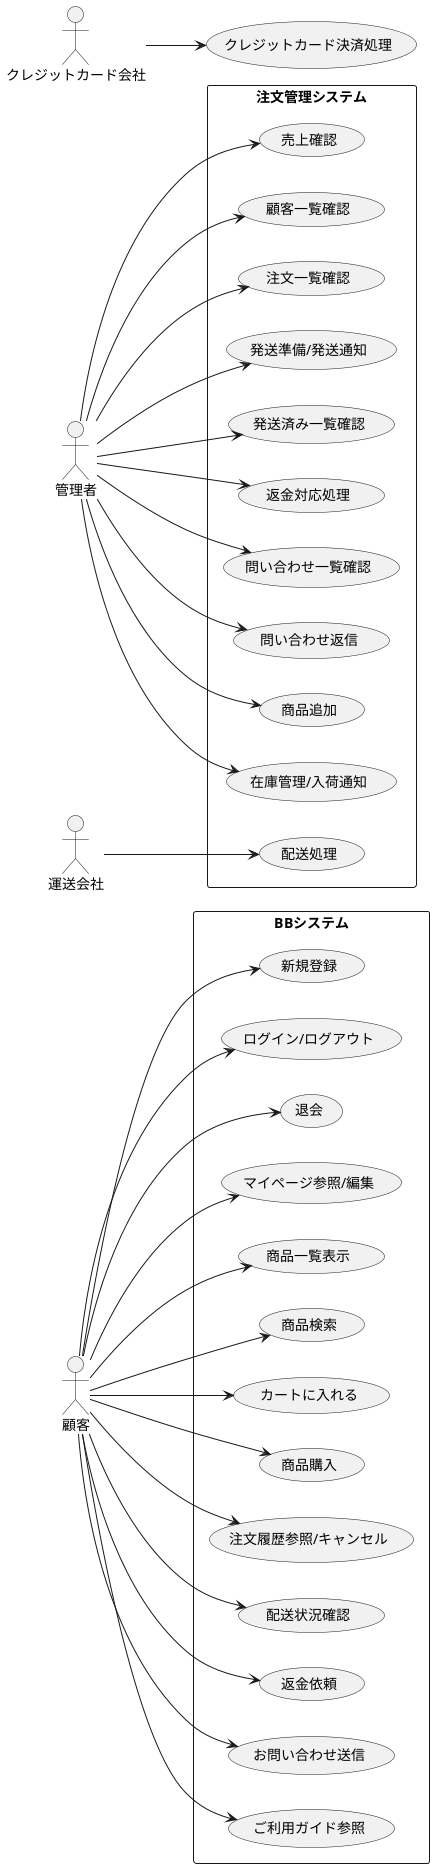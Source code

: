@startuml  
left to right direction

actor Customer as "顧客"
actor Admin as "管理者"
actor Carrier as "運送会社"
actor CreditCompany as "クレジットカード会社"

rectangle "BBシステム" {
  (新規登録) as UC1
  (ログイン/ログアウト) as UC2
  (退会) as UC3
  (マイページ参照/編集) as UC4
  (商品一覧表示) as UC5
  (商品検索) as UC6
  (カートに入れる) as UC7
  (商品購入) as UC8
  (注文履歴参照/キャンセル) as UC9
  (配送状況確認) as UC10
  (返金依頼) as UC12
  
  (お問い合わせ送信) as UC11
  (ご利用ガイド参照) as UC13
} 

rectangle "注文管理システム" {

  (配送処理) as UC24
}
rectangle "注文管理システム" {
  (顧客一覧確認) as UC14
  (注文一覧確認) as UC15
  (発送準備/発送通知) as UC16
  (発送済み一覧確認) as UC17
  (返金対応処理) as UC18
  
  (問い合わせ一覧確認) as UC19
  (問い合わせ返信) as UC20
  
  (商品追加) as UC21
  (在庫管理/入荷通知) as UC22
  (売上確認) as UC23
}

(クレジットカード決済処理) as UC25


Customer --> UC1
Customer --> UC2
Customer --> UC3
Customer --> UC4
Customer --> UC5
Customer --> UC6
Customer --> UC7
Customer --> UC8
Customer --> UC9
Customer --> UC10
Customer --> UC12
Customer --> UC11
Customer --> UC13


Admin --> UC14
Admin --> UC15
Admin --> UC16
Admin --> UC17
Admin --> UC18
Admin --> UC19
Admin --> UC20
Admin --> UC21
Admin --> UC22
Admin --> UC23


Carrier --> UC24
CreditCompany --> UC25

@enduml
